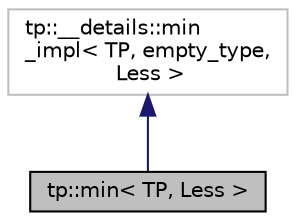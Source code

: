 digraph "tp::min&lt; TP, Less &gt;"
{
 // LATEX_PDF_SIZE
  edge [fontname="Helvetica",fontsize="10",labelfontname="Helvetica",labelfontsize="10"];
  node [fontname="Helvetica",fontsize="10",shape=record];
  Node1 [label="tp::min\< TP, Less \>",height=0.2,width=0.4,color="black", fillcolor="grey75", style="filled", fontcolor="black",tooltip="Returns the mintype of a type_pack."];
  Node2 -> Node1 [dir="back",color="midnightblue",fontsize="10",style="solid",fontname="Helvetica"];
  Node2 [label="tp::__details::min\l_impl\< TP, empty_type,\l Less \>",height=0.2,width=0.4,color="grey75", fillcolor="white", style="filled",tooltip=" "];
}
